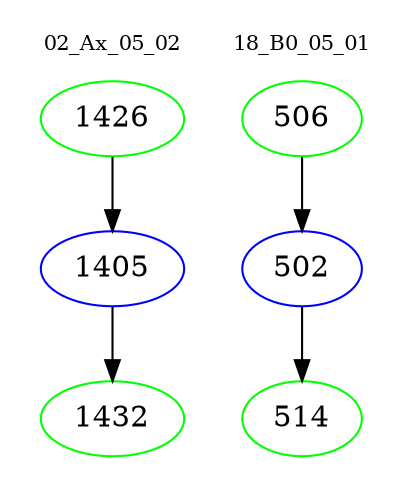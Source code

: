 digraph{
subgraph cluster_0 {
color = white
label = "02_Ax_05_02";
fontsize=10;
T0_1426 [label="1426", color="green"]
T0_1426 -> T0_1405 [color="black"]
T0_1405 [label="1405", color="blue"]
T0_1405 -> T0_1432 [color="black"]
T0_1432 [label="1432", color="green"]
}
subgraph cluster_1 {
color = white
label = "18_B0_05_01";
fontsize=10;
T1_506 [label="506", color="green"]
T1_506 -> T1_502 [color="black"]
T1_502 [label="502", color="blue"]
T1_502 -> T1_514 [color="black"]
T1_514 [label="514", color="green"]
}
}
